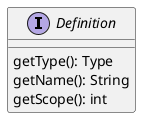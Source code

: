 @startuml

interface Definition

Definition : getType(): Type
Definition : getName(): String
Definition : getScope(): int

@enduml

